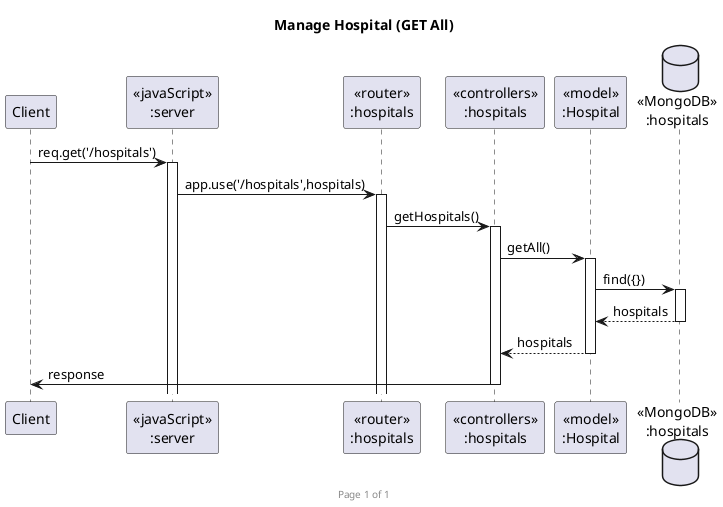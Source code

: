 @startuml Manage Hospital (GET All)

footer Page %page% of %lastpage%
title "Manage Hospital (GET All)"

participant "Client" as client
participant "<<javaScript>>\n:server" as server
participant "<<router>>\n:hospitals" as routerHospitals
participant "<<controllers>>\n:hospitals" as controllersHospitals
participant "<<model>>\n:Hospital" as modelHospital
database "<<MongoDB>>\n:hospitals" as HospitalsDatabase

client->server ++:req.get('/hospitals')
server->routerHospitals ++:app.use('/hospitals',hospitals)
routerHospitals -> controllersHospitals ++:getHospitals()
controllersHospitals->modelHospital ++:getAll()
modelHospital ->HospitalsDatabase ++: find({})
HospitalsDatabase --> modelHospital --: hospitals
controllersHospitals <-- modelHospital --:hospitals
controllersHospitals->client --:response

@enduml
